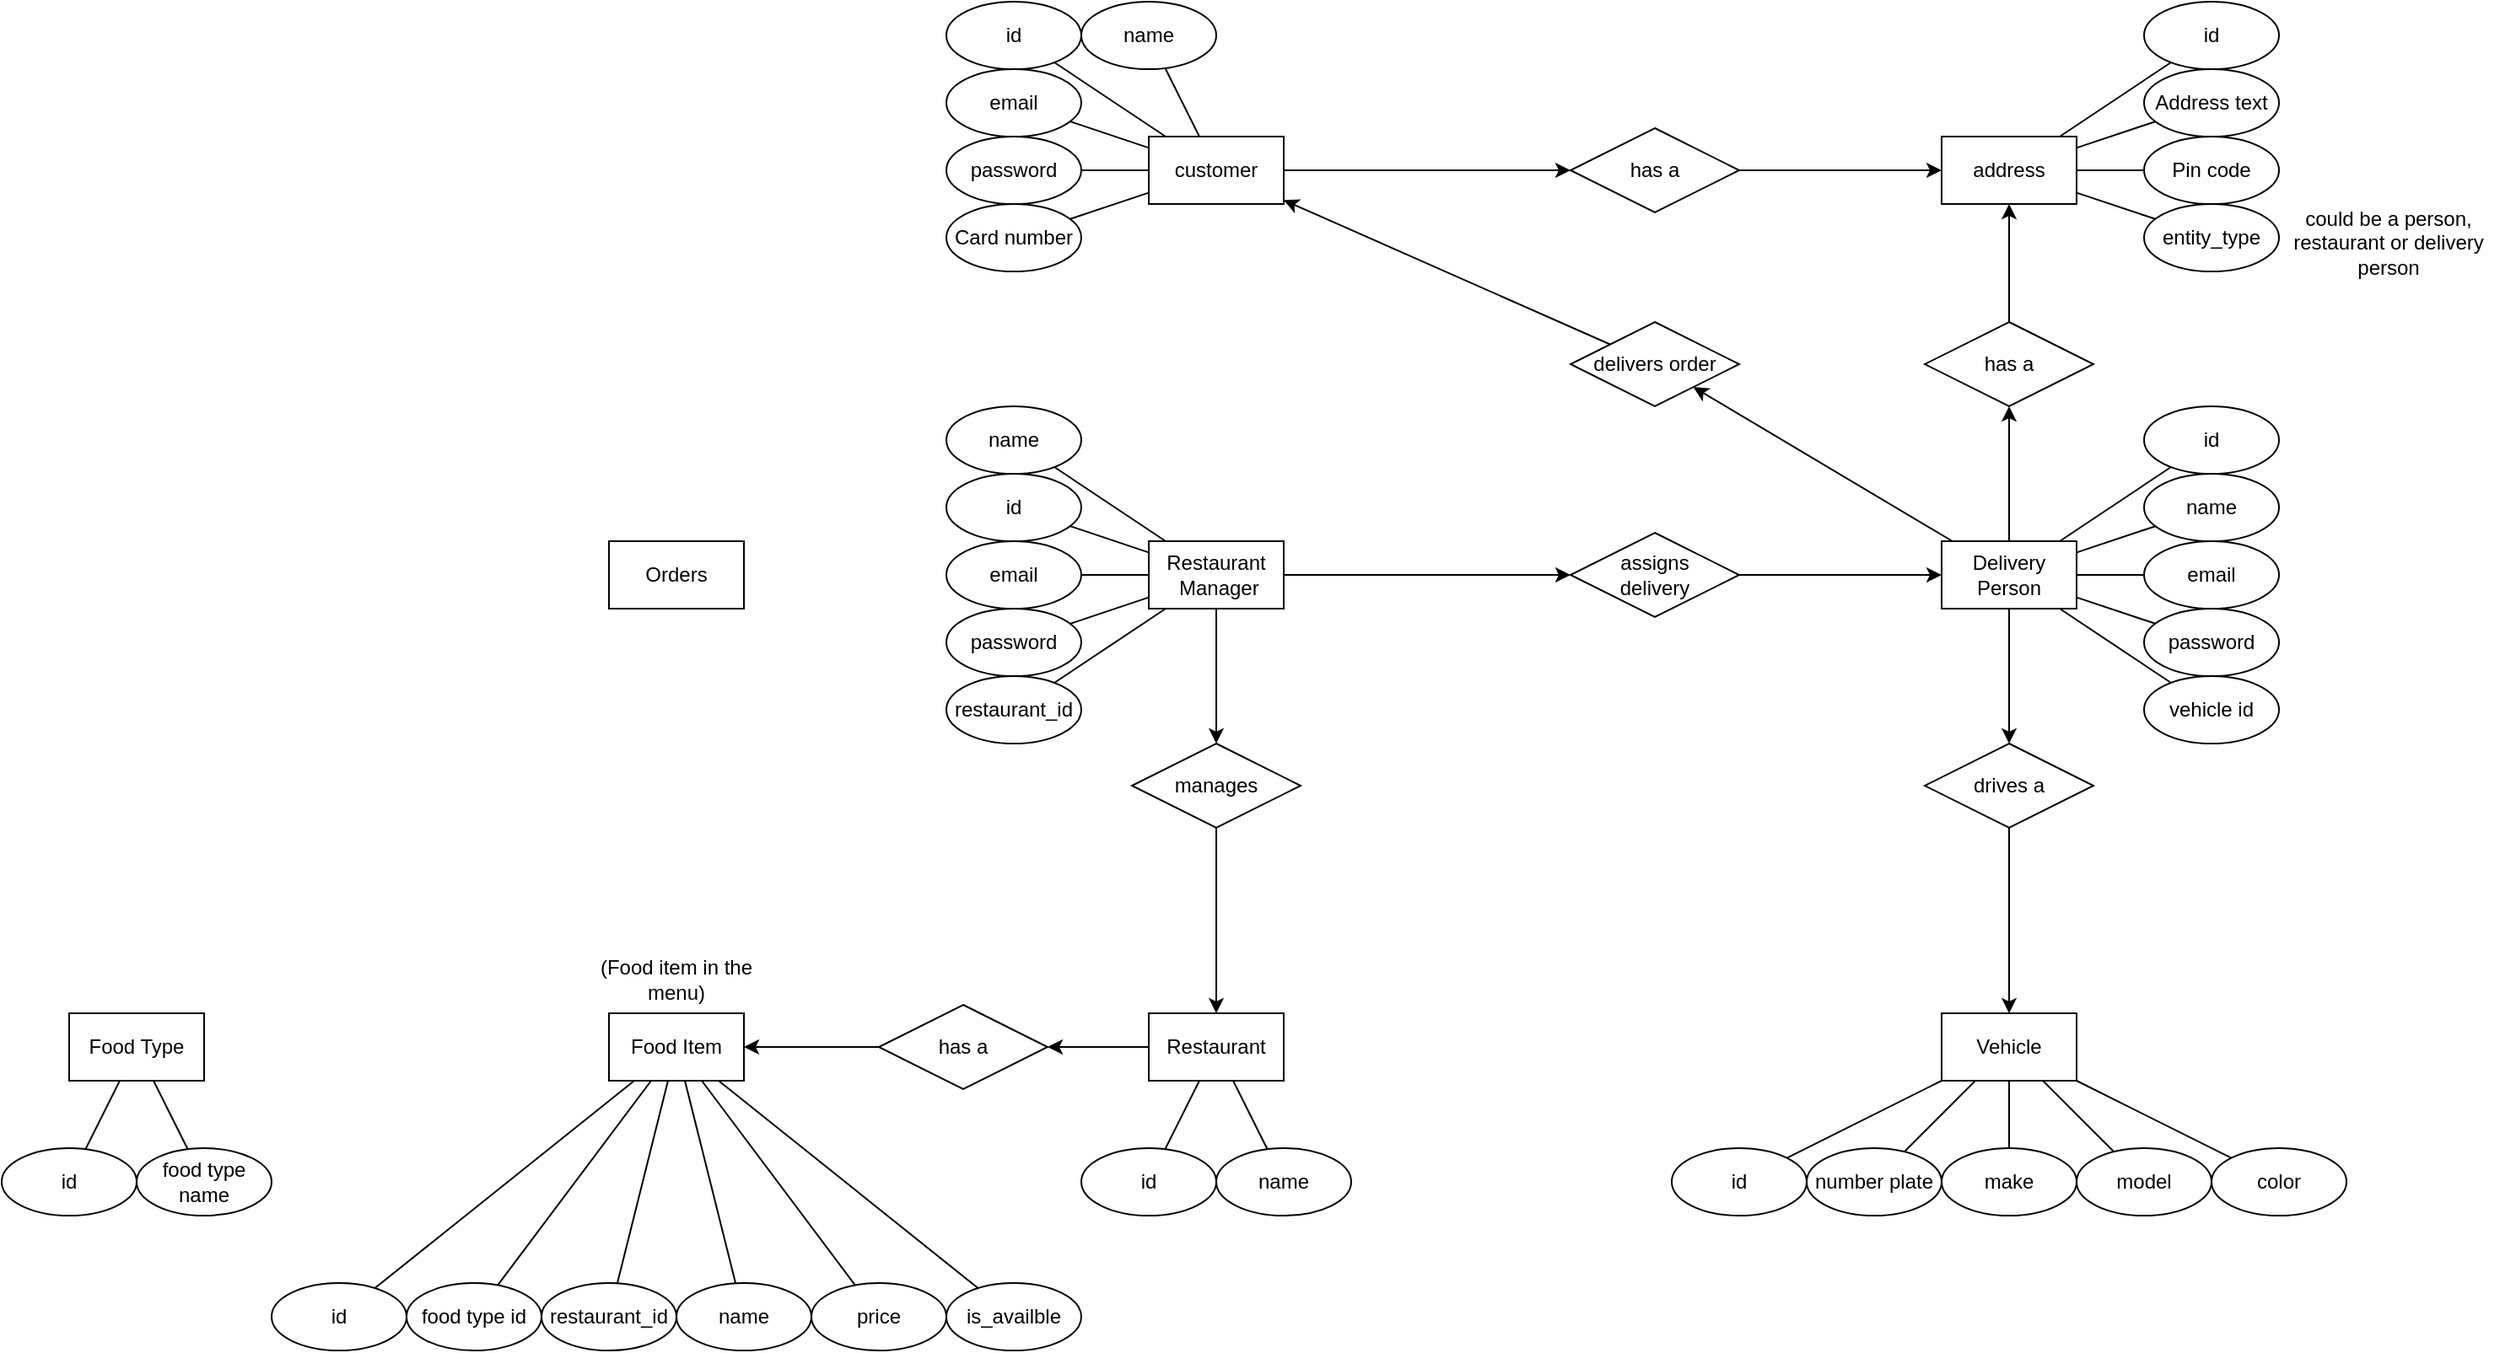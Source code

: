 <mxfile version="15.9.5" type="github">
  <diagram id="fd4n77I02KMqg5OLKuqp" name="Page-1">
    <mxGraphModel dx="2580" dy="893" grid="1" gridSize="10" guides="1" tooltips="1" connect="1" arrows="1" fold="1" page="1" pageScale="1" pageWidth="850" pageHeight="1100" math="0" shadow="0">
      <root>
        <mxCell id="0" />
        <mxCell id="1" parent="0" />
        <mxCell id="MphkFnUnFCBE37njWN6I-1" value="customer" style="rounded=0;whiteSpace=wrap;html=1;" vertex="1" parent="1">
          <mxGeometry x="160" y="80" width="80" height="40" as="geometry" />
        </mxCell>
        <mxCell id="MphkFnUnFCBE37njWN6I-2" value="id" style="ellipse;whiteSpace=wrap;html=1;" vertex="1" parent="1">
          <mxGeometry x="40" width="80" height="40" as="geometry" />
        </mxCell>
        <mxCell id="MphkFnUnFCBE37njWN6I-3" value="email" style="ellipse;whiteSpace=wrap;html=1;" vertex="1" parent="1">
          <mxGeometry x="40" y="40" width="80" height="40" as="geometry" />
        </mxCell>
        <mxCell id="MphkFnUnFCBE37njWN6I-4" value="password" style="ellipse;whiteSpace=wrap;html=1;" vertex="1" parent="1">
          <mxGeometry x="40" y="80" width="80" height="40" as="geometry" />
        </mxCell>
        <mxCell id="MphkFnUnFCBE37njWN6I-5" value="name" style="ellipse;whiteSpace=wrap;html=1;" vertex="1" parent="1">
          <mxGeometry x="120" width="80" height="40" as="geometry" />
        </mxCell>
        <mxCell id="MphkFnUnFCBE37njWN6I-6" value="address" style="rounded=0;whiteSpace=wrap;html=1;" vertex="1" parent="1">
          <mxGeometry x="630" y="80" width="80" height="40" as="geometry" />
        </mxCell>
        <mxCell id="MphkFnUnFCBE37njWN6I-7" value="" style="endArrow=none;html=1;rounded=0;" edge="1" parent="1" source="MphkFnUnFCBE37njWN6I-4" target="MphkFnUnFCBE37njWN6I-1">
          <mxGeometry width="50" height="50" relative="1" as="geometry">
            <mxPoint x="400" y="250" as="sourcePoint" />
            <mxPoint x="450" y="200" as="targetPoint" />
          </mxGeometry>
        </mxCell>
        <mxCell id="MphkFnUnFCBE37njWN6I-8" value="" style="endArrow=none;html=1;rounded=0;" edge="1" parent="1" source="MphkFnUnFCBE37njWN6I-3" target="MphkFnUnFCBE37njWN6I-1">
          <mxGeometry width="50" height="50" relative="1" as="geometry">
            <mxPoint x="130" y="110" as="sourcePoint" />
            <mxPoint x="170" y="110" as="targetPoint" />
          </mxGeometry>
        </mxCell>
        <mxCell id="MphkFnUnFCBE37njWN6I-9" value="" style="endArrow=none;html=1;rounded=0;" edge="1" parent="1" source="MphkFnUnFCBE37njWN6I-2" target="MphkFnUnFCBE37njWN6I-1">
          <mxGeometry width="50" height="50" relative="1" as="geometry">
            <mxPoint x="123.538" y="80.9" as="sourcePoint" />
            <mxPoint x="170" y="96.667" as="targetPoint" />
          </mxGeometry>
        </mxCell>
        <mxCell id="MphkFnUnFCBE37njWN6I-10" value="" style="endArrow=none;html=1;rounded=0;" edge="1" parent="1" source="MphkFnUnFCBE37njWN6I-5" target="MphkFnUnFCBE37njWN6I-1">
          <mxGeometry width="50" height="50" relative="1" as="geometry">
            <mxPoint x="114.0" y="46.0" as="sourcePoint" />
            <mxPoint x="180" y="90" as="targetPoint" />
          </mxGeometry>
        </mxCell>
        <mxCell id="MphkFnUnFCBE37njWN6I-11" value="" style="endArrow=classic;html=1;rounded=0;endFill=1;" edge="1" parent="1" source="MphkFnUnFCBE37njWN6I-1" target="MphkFnUnFCBE37njWN6I-12">
          <mxGeometry width="50" height="50" relative="1" as="geometry">
            <mxPoint x="400" y="250" as="sourcePoint" />
            <mxPoint x="450" y="200" as="targetPoint" />
          </mxGeometry>
        </mxCell>
        <mxCell id="MphkFnUnFCBE37njWN6I-12" value="has a" style="shape=rhombus;perimeter=rhombusPerimeter;whiteSpace=wrap;html=1;align=center;" vertex="1" parent="1">
          <mxGeometry x="410" y="75" width="100" height="50" as="geometry" />
        </mxCell>
        <mxCell id="MphkFnUnFCBE37njWN6I-13" value="" style="endArrow=classic;html=1;rounded=0;endFill=1;" edge="1" parent="1" source="MphkFnUnFCBE37njWN6I-12" target="MphkFnUnFCBE37njWN6I-6">
          <mxGeometry relative="1" as="geometry">
            <mxPoint x="440" y="230" as="sourcePoint" />
            <mxPoint x="600" y="230" as="targetPoint" />
          </mxGeometry>
        </mxCell>
        <mxCell id="MphkFnUnFCBE37njWN6I-14" value="id" style="ellipse;whiteSpace=wrap;html=1;align=center;" vertex="1" parent="1">
          <mxGeometry x="750" width="80" height="40" as="geometry" />
        </mxCell>
        <mxCell id="MphkFnUnFCBE37njWN6I-16" value="Address text" style="ellipse;whiteSpace=wrap;html=1;align=center;" vertex="1" parent="1">
          <mxGeometry x="750" y="40" width="80" height="40" as="geometry" />
        </mxCell>
        <mxCell id="MphkFnUnFCBE37njWN6I-17" value="Pin code" style="ellipse;whiteSpace=wrap;html=1;align=center;" vertex="1" parent="1">
          <mxGeometry x="750" y="80" width="80" height="40" as="geometry" />
        </mxCell>
        <mxCell id="MphkFnUnFCBE37njWN6I-19" value="Card number" style="ellipse;whiteSpace=wrap;html=1;align=center;" vertex="1" parent="1">
          <mxGeometry x="40" y="120" width="80" height="40" as="geometry" />
        </mxCell>
        <mxCell id="MphkFnUnFCBE37njWN6I-20" value="" style="endArrow=none;html=1;rounded=0;" edge="1" parent="1" source="MphkFnUnFCBE37njWN6I-6" target="MphkFnUnFCBE37njWN6I-14">
          <mxGeometry relative="1" as="geometry">
            <mxPoint x="560" y="200" as="sourcePoint" />
            <mxPoint x="720" y="200" as="targetPoint" />
          </mxGeometry>
        </mxCell>
        <mxCell id="MphkFnUnFCBE37njWN6I-22" value="" style="endArrow=none;html=1;rounded=0;" edge="1" parent="1" source="MphkFnUnFCBE37njWN6I-6" target="MphkFnUnFCBE37njWN6I-16">
          <mxGeometry relative="1" as="geometry">
            <mxPoint x="700" y="100" as="sourcePoint" />
            <mxPoint x="720.299" y="59.403" as="targetPoint" />
          </mxGeometry>
        </mxCell>
        <mxCell id="MphkFnUnFCBE37njWN6I-23" value="" style="endArrow=none;html=1;rounded=0;" edge="1" parent="1" source="MphkFnUnFCBE37njWN6I-6" target="MphkFnUnFCBE37njWN6I-17">
          <mxGeometry relative="1" as="geometry">
            <mxPoint x="710" y="110" as="sourcePoint" />
            <mxPoint x="730.299" y="69.403" as="targetPoint" />
          </mxGeometry>
        </mxCell>
        <mxCell id="MphkFnUnFCBE37njWN6I-25" value="" style="endArrow=none;html=1;rounded=0;" edge="1" parent="1" source="MphkFnUnFCBE37njWN6I-1" target="MphkFnUnFCBE37njWN6I-19">
          <mxGeometry relative="1" as="geometry">
            <mxPoint x="350" y="140" as="sourcePoint" />
            <mxPoint x="510" y="140" as="targetPoint" />
          </mxGeometry>
        </mxCell>
        <mxCell id="MphkFnUnFCBE37njWN6I-26" value="&lt;div&gt;Restaurant&lt;/div&gt;&amp;nbsp;Manager" style="rounded=0;whiteSpace=wrap;html=1;" vertex="1" parent="1">
          <mxGeometry x="160" y="320" width="80" height="40" as="geometry" />
        </mxCell>
        <mxCell id="MphkFnUnFCBE37njWN6I-28" value="Delivery Person" style="rounded=0;whiteSpace=wrap;html=1;" vertex="1" parent="1">
          <mxGeometry x="630" y="320" width="80" height="40" as="geometry" />
        </mxCell>
        <mxCell id="MphkFnUnFCBE37njWN6I-29" value="" style="endArrow=classic;html=1;rounded=0;endFill=1;" edge="1" parent="1" target="MphkFnUnFCBE37njWN6I-30" source="MphkFnUnFCBE37njWN6I-26">
          <mxGeometry width="50" height="50" relative="1" as="geometry">
            <mxPoint x="240" y="290" as="sourcePoint" />
            <mxPoint x="450" y="390" as="targetPoint" />
          </mxGeometry>
        </mxCell>
        <mxCell id="MphkFnUnFCBE37njWN6I-30" value="&lt;div&gt;assigns&lt;/div&gt;&lt;div&gt;delivery&lt;/div&gt;" style="shape=rhombus;perimeter=rhombusPerimeter;whiteSpace=wrap;html=1;align=center;" vertex="1" parent="1">
          <mxGeometry x="410" y="315" width="100" height="50" as="geometry" />
        </mxCell>
        <mxCell id="MphkFnUnFCBE37njWN6I-31" value="" style="endArrow=classic;html=1;rounded=0;endFill=1;" edge="1" parent="1" source="MphkFnUnFCBE37njWN6I-30" target="MphkFnUnFCBE37njWN6I-28">
          <mxGeometry relative="1" as="geometry">
            <mxPoint x="440" y="420" as="sourcePoint" />
            <mxPoint x="580" y="290" as="targetPoint" />
          </mxGeometry>
        </mxCell>
        <mxCell id="MphkFnUnFCBE37njWN6I-32" value="" style="endArrow=none;html=1;rounded=0;startArrow=classic;startFill=1;" edge="1" parent="1" target="MphkFnUnFCBE37njWN6I-33" source="MphkFnUnFCBE37njWN6I-1">
          <mxGeometry width="50" height="50" relative="1" as="geometry">
            <mxPoint x="240" y="175" as="sourcePoint" />
            <mxPoint x="450" y="275" as="targetPoint" />
          </mxGeometry>
        </mxCell>
        <mxCell id="MphkFnUnFCBE37njWN6I-33" value="delivers order" style="shape=rhombus;perimeter=rhombusPerimeter;whiteSpace=wrap;html=1;align=center;" vertex="1" parent="1">
          <mxGeometry x="410" y="190" width="100" height="50" as="geometry" />
        </mxCell>
        <mxCell id="MphkFnUnFCBE37njWN6I-34" value="" style="endArrow=none;html=1;rounded=0;startArrow=classic;startFill=1;" edge="1" parent="1" source="MphkFnUnFCBE37njWN6I-33" target="MphkFnUnFCBE37njWN6I-28">
          <mxGeometry relative="1" as="geometry">
            <mxPoint x="440" y="335" as="sourcePoint" />
            <mxPoint x="580" y="205" as="targetPoint" />
          </mxGeometry>
        </mxCell>
        <mxCell id="MphkFnUnFCBE37njWN6I-35" value="id" style="ellipse;whiteSpace=wrap;html=1;align=center;" vertex="1" parent="1">
          <mxGeometry x="750" y="240" width="80" height="40" as="geometry" />
        </mxCell>
        <mxCell id="MphkFnUnFCBE37njWN6I-36" value="name" style="ellipse;whiteSpace=wrap;html=1;align=center;" vertex="1" parent="1">
          <mxGeometry x="750" y="280" width="80" height="40" as="geometry" />
        </mxCell>
        <mxCell id="MphkFnUnFCBE37njWN6I-39" value="" style="endArrow=none;html=1;rounded=0;" edge="1" parent="1" source="MphkFnUnFCBE37njWN6I-28" target="MphkFnUnFCBE37njWN6I-35">
          <mxGeometry relative="1" as="geometry">
            <mxPoint x="580" y="220" as="sourcePoint" />
            <mxPoint x="740" y="220" as="targetPoint" />
          </mxGeometry>
        </mxCell>
        <mxCell id="MphkFnUnFCBE37njWN6I-40" value="" style="endArrow=none;html=1;rounded=0;" edge="1" parent="1" source="MphkFnUnFCBE37njWN6I-28" target="MphkFnUnFCBE37njWN6I-36">
          <mxGeometry relative="1" as="geometry">
            <mxPoint x="720" y="333.333" as="sourcePoint" />
            <mxPoint x="765.449" y="320.077" as="targetPoint" />
          </mxGeometry>
        </mxCell>
        <mxCell id="MphkFnUnFCBE37njWN6I-42" value="email" style="ellipse;whiteSpace=wrap;html=1;align=center;" vertex="1" parent="1">
          <mxGeometry x="750" y="320" width="80" height="40" as="geometry" />
        </mxCell>
        <mxCell id="MphkFnUnFCBE37njWN6I-43" value="password" style="ellipse;whiteSpace=wrap;html=1;align=center;" vertex="1" parent="1">
          <mxGeometry x="750" y="360" width="80" height="40" as="geometry" />
        </mxCell>
        <mxCell id="MphkFnUnFCBE37njWN6I-44" value="vehicle id" style="ellipse;whiteSpace=wrap;html=1;align=center;" vertex="1" parent="1">
          <mxGeometry x="750" y="400" width="80" height="40" as="geometry" />
        </mxCell>
        <mxCell id="MphkFnUnFCBE37njWN6I-45" value="" style="endArrow=none;html=1;rounded=0;" edge="1" parent="1" source="MphkFnUnFCBE37njWN6I-28" target="MphkFnUnFCBE37njWN6I-42">
          <mxGeometry relative="1" as="geometry">
            <mxPoint x="660" y="360" as="sourcePoint" />
            <mxPoint x="820" y="360" as="targetPoint" />
          </mxGeometry>
        </mxCell>
        <mxCell id="MphkFnUnFCBE37njWN6I-46" value="" style="endArrow=none;html=1;rounded=0;" edge="1" parent="1" source="MphkFnUnFCBE37njWN6I-28" target="MphkFnUnFCBE37njWN6I-43">
          <mxGeometry relative="1" as="geometry">
            <mxPoint x="660" y="360" as="sourcePoint" />
            <mxPoint x="820" y="360" as="targetPoint" />
          </mxGeometry>
        </mxCell>
        <mxCell id="MphkFnUnFCBE37njWN6I-47" value="" style="endArrow=none;html=1;rounded=0;" edge="1" parent="1" source="MphkFnUnFCBE37njWN6I-28" target="MphkFnUnFCBE37njWN6I-44">
          <mxGeometry relative="1" as="geometry">
            <mxPoint x="660" y="360" as="sourcePoint" />
            <mxPoint x="820" y="360" as="targetPoint" />
          </mxGeometry>
        </mxCell>
        <mxCell id="MphkFnUnFCBE37njWN6I-49" value="" style="endArrow=none;html=1;rounded=0;startArrow=classic;startFill=1;" edge="1" parent="1" target="MphkFnUnFCBE37njWN6I-50">
          <mxGeometry width="50" height="50" relative="1" as="geometry">
            <mxPoint x="670" y="600" as="sourcePoint" />
            <mxPoint x="770" y="575" as="targetPoint" />
          </mxGeometry>
        </mxCell>
        <mxCell id="MphkFnUnFCBE37njWN6I-50" value="drives a" style="shape=rhombus;perimeter=rhombusPerimeter;whiteSpace=wrap;html=1;align=center;" vertex="1" parent="1">
          <mxGeometry x="620" y="440" width="100" height="50" as="geometry" />
        </mxCell>
        <mxCell id="MphkFnUnFCBE37njWN6I-51" value="" style="endArrow=none;html=1;rounded=0;startArrow=classic;startFill=1;" edge="1" parent="1" source="MphkFnUnFCBE37njWN6I-50" target="MphkFnUnFCBE37njWN6I-28">
          <mxGeometry relative="1" as="geometry">
            <mxPoint x="660" y="605" as="sourcePoint" />
            <mxPoint x="766.314" y="370" as="targetPoint" />
          </mxGeometry>
        </mxCell>
        <mxCell id="MphkFnUnFCBE37njWN6I-52" value="Vehicle" style="rounded=0;whiteSpace=wrap;html=1;" vertex="1" parent="1">
          <mxGeometry x="630" y="600" width="80" height="40" as="geometry" />
        </mxCell>
        <mxCell id="MphkFnUnFCBE37njWN6I-53" value="" style="endArrow=classic;html=1;rounded=0;endFill=1;" edge="1" parent="1" target="MphkFnUnFCBE37njWN6I-54" source="MphkFnUnFCBE37njWN6I-28">
          <mxGeometry width="50" height="50" relative="1" as="geometry">
            <mxPoint x="493.333" y="315" as="sourcePoint" />
            <mxPoint x="760" y="305" as="targetPoint" />
          </mxGeometry>
        </mxCell>
        <mxCell id="MphkFnUnFCBE37njWN6I-54" value="&lt;div&gt;has a&lt;/div&gt;" style="shape=rhombus;perimeter=rhombusPerimeter;whiteSpace=wrap;html=1;align=center;" vertex="1" parent="1">
          <mxGeometry x="620" y="190" width="100" height="50" as="geometry" />
        </mxCell>
        <mxCell id="MphkFnUnFCBE37njWN6I-55" value="" style="endArrow=classic;html=1;rounded=0;endFill=1;" edge="1" parent="1" source="MphkFnUnFCBE37njWN6I-54" target="MphkFnUnFCBE37njWN6I-6">
          <mxGeometry relative="1" as="geometry">
            <mxPoint x="650" y="335" as="sourcePoint" />
            <mxPoint x="493.333" y="115" as="targetPoint" />
          </mxGeometry>
        </mxCell>
        <mxCell id="MphkFnUnFCBE37njWN6I-57" value="id" style="ellipse;whiteSpace=wrap;html=1;align=center;" vertex="1" parent="1">
          <mxGeometry x="470" y="680" width="80" height="40" as="geometry" />
        </mxCell>
        <mxCell id="MphkFnUnFCBE37njWN6I-58" value="number plate" style="ellipse;whiteSpace=wrap;html=1;align=center;" vertex="1" parent="1">
          <mxGeometry x="550" y="680" width="80" height="40" as="geometry" />
        </mxCell>
        <mxCell id="MphkFnUnFCBE37njWN6I-59" value="make" style="ellipse;whiteSpace=wrap;html=1;align=center;" vertex="1" parent="1">
          <mxGeometry x="630" y="680" width="80" height="40" as="geometry" />
        </mxCell>
        <mxCell id="MphkFnUnFCBE37njWN6I-62" value="model" style="ellipse;whiteSpace=wrap;html=1;align=center;" vertex="1" parent="1">
          <mxGeometry x="710" y="680" width="80" height="40" as="geometry" />
        </mxCell>
        <mxCell id="MphkFnUnFCBE37njWN6I-63" value="color" style="ellipse;whiteSpace=wrap;html=1;align=center;" vertex="1" parent="1">
          <mxGeometry x="790" y="680" width="80" height="40" as="geometry" />
        </mxCell>
        <mxCell id="MphkFnUnFCBE37njWN6I-64" value="" style="endArrow=none;html=1;rounded=0;" edge="1" parent="1" source="MphkFnUnFCBE37njWN6I-52" target="MphkFnUnFCBE37njWN6I-57">
          <mxGeometry relative="1" as="geometry">
            <mxPoint x="630" y="600" as="sourcePoint" />
            <mxPoint x="790" y="600" as="targetPoint" />
          </mxGeometry>
        </mxCell>
        <mxCell id="MphkFnUnFCBE37njWN6I-67" value="" style="endArrow=none;html=1;rounded=0;" edge="1" parent="1" source="MphkFnUnFCBE37njWN6I-52" target="MphkFnUnFCBE37njWN6I-58">
          <mxGeometry relative="1" as="geometry">
            <mxPoint x="680" y="600" as="sourcePoint" />
            <mxPoint x="840" y="600" as="targetPoint" />
          </mxGeometry>
        </mxCell>
        <mxCell id="MphkFnUnFCBE37njWN6I-68" value="" style="endArrow=none;html=1;rounded=0;" edge="1" parent="1" source="MphkFnUnFCBE37njWN6I-52" target="MphkFnUnFCBE37njWN6I-59">
          <mxGeometry relative="1" as="geometry">
            <mxPoint x="680" y="600" as="sourcePoint" />
            <mxPoint x="840" y="600" as="targetPoint" />
          </mxGeometry>
        </mxCell>
        <mxCell id="MphkFnUnFCBE37njWN6I-69" value="" style="endArrow=none;html=1;rounded=0;" edge="1" parent="1" source="MphkFnUnFCBE37njWN6I-52" target="MphkFnUnFCBE37njWN6I-62">
          <mxGeometry relative="1" as="geometry">
            <mxPoint x="680" y="600" as="sourcePoint" />
            <mxPoint x="840" y="600" as="targetPoint" />
          </mxGeometry>
        </mxCell>
        <mxCell id="MphkFnUnFCBE37njWN6I-70" value="" style="endArrow=none;html=1;rounded=0;" edge="1" parent="1" source="MphkFnUnFCBE37njWN6I-52" target="MphkFnUnFCBE37njWN6I-63">
          <mxGeometry relative="1" as="geometry">
            <mxPoint x="680" y="600" as="sourcePoint" />
            <mxPoint x="840" y="600" as="targetPoint" />
          </mxGeometry>
        </mxCell>
        <mxCell id="MphkFnUnFCBE37njWN6I-71" value="Food Item" style="rounded=0;whiteSpace=wrap;html=1;" vertex="1" parent="1">
          <mxGeometry x="-160" y="600" width="80" height="40" as="geometry" />
        </mxCell>
        <mxCell id="MphkFnUnFCBE37njWN6I-73" value="Orders" style="rounded=0;whiteSpace=wrap;html=1;" vertex="1" parent="1">
          <mxGeometry x="-160" y="320" width="80" height="40" as="geometry" />
        </mxCell>
        <mxCell id="MphkFnUnFCBE37njWN6I-74" value="" style="endArrow=none;html=1;rounded=0;startArrow=classic;startFill=1;" edge="1" parent="1" target="MphkFnUnFCBE37njWN6I-75" source="MphkFnUnFCBE37njWN6I-94">
          <mxGeometry width="50" height="50" relative="1" as="geometry">
            <mxPoint x="200" y="560" as="sourcePoint" />
            <mxPoint x="300" y="605" as="targetPoint" />
          </mxGeometry>
        </mxCell>
        <mxCell id="MphkFnUnFCBE37njWN6I-75" value="manages" style="shape=rhombus;perimeter=rhombusPerimeter;whiteSpace=wrap;html=1;align=center;" vertex="1" parent="1">
          <mxGeometry x="150" y="440" width="100" height="50" as="geometry" />
        </mxCell>
        <mxCell id="MphkFnUnFCBE37njWN6I-76" value="" style="endArrow=none;html=1;rounded=0;startArrow=classic;startFill=1;" edge="1" parent="1" source="MphkFnUnFCBE37njWN6I-75" target="MphkFnUnFCBE37njWN6I-26">
          <mxGeometry relative="1" as="geometry">
            <mxPoint x="190" y="635" as="sourcePoint" />
            <mxPoint x="200" y="370" as="targetPoint" />
          </mxGeometry>
        </mxCell>
        <mxCell id="MphkFnUnFCBE37njWN6I-77" value="entity_type" style="ellipse;whiteSpace=wrap;html=1;align=center;" vertex="1" parent="1">
          <mxGeometry x="750" y="120" width="80" height="40" as="geometry" />
        </mxCell>
        <mxCell id="MphkFnUnFCBE37njWN6I-78" value="&lt;div&gt;could be a person, restaurant or delivery person&lt;br&gt;&lt;/div&gt;" style="text;html=1;strokeColor=none;fillColor=none;align=center;verticalAlign=middle;whiteSpace=wrap;rounded=0;" vertex="1" parent="1">
          <mxGeometry x="830" y="125" width="130" height="35" as="geometry" />
        </mxCell>
        <mxCell id="MphkFnUnFCBE37njWN6I-79" value="" style="endArrow=none;html=1;rounded=0;" edge="1" parent="1" source="MphkFnUnFCBE37njWN6I-6" target="MphkFnUnFCBE37njWN6I-77">
          <mxGeometry relative="1" as="geometry">
            <mxPoint x="710" y="120" as="sourcePoint" />
            <mxPoint x="870" y="120" as="targetPoint" />
          </mxGeometry>
        </mxCell>
        <mxCell id="MphkFnUnFCBE37njWN6I-80" value="id" style="ellipse;whiteSpace=wrap;html=1;" vertex="1" parent="1">
          <mxGeometry x="40" y="280" width="80" height="40" as="geometry" />
        </mxCell>
        <mxCell id="MphkFnUnFCBE37njWN6I-81" value="email" style="ellipse;whiteSpace=wrap;html=1;" vertex="1" parent="1">
          <mxGeometry x="40" y="320" width="80" height="40" as="geometry" />
        </mxCell>
        <mxCell id="MphkFnUnFCBE37njWN6I-82" value="password" style="ellipse;whiteSpace=wrap;html=1;" vertex="1" parent="1">
          <mxGeometry x="40" y="360" width="80" height="40" as="geometry" />
        </mxCell>
        <mxCell id="MphkFnUnFCBE37njWN6I-83" value="name" style="ellipse;whiteSpace=wrap;html=1;" vertex="1" parent="1">
          <mxGeometry x="40" y="240" width="80" height="40" as="geometry" />
        </mxCell>
        <mxCell id="MphkFnUnFCBE37njWN6I-84" value="" style="endArrow=none;html=1;rounded=0;" edge="1" parent="1" source="MphkFnUnFCBE37njWN6I-82" target="MphkFnUnFCBE37njWN6I-26">
          <mxGeometry relative="1" as="geometry">
            <mxPoint x="290" y="220" as="sourcePoint" />
            <mxPoint x="450" y="220" as="targetPoint" />
          </mxGeometry>
        </mxCell>
        <mxCell id="MphkFnUnFCBE37njWN6I-85" value="" style="endArrow=none;html=1;rounded=0;" edge="1" parent="1" source="MphkFnUnFCBE37njWN6I-81" target="MphkFnUnFCBE37njWN6I-26">
          <mxGeometry relative="1" as="geometry">
            <mxPoint x="290" y="220" as="sourcePoint" />
            <mxPoint x="450" y="220" as="targetPoint" />
          </mxGeometry>
        </mxCell>
        <mxCell id="MphkFnUnFCBE37njWN6I-86" value="" style="endArrow=none;html=1;rounded=0;" edge="1" parent="1" source="MphkFnUnFCBE37njWN6I-80" target="MphkFnUnFCBE37njWN6I-26">
          <mxGeometry relative="1" as="geometry">
            <mxPoint x="290" y="220" as="sourcePoint" />
            <mxPoint x="450" y="220" as="targetPoint" />
          </mxGeometry>
        </mxCell>
        <mxCell id="MphkFnUnFCBE37njWN6I-87" value="" style="endArrow=none;html=1;rounded=0;" edge="1" parent="1" source="MphkFnUnFCBE37njWN6I-83" target="MphkFnUnFCBE37njWN6I-26">
          <mxGeometry relative="1" as="geometry">
            <mxPoint x="290" y="220" as="sourcePoint" />
            <mxPoint x="450" y="220" as="targetPoint" />
          </mxGeometry>
        </mxCell>
        <mxCell id="MphkFnUnFCBE37njWN6I-89" value="food type id" style="ellipse;whiteSpace=wrap;html=1;align=center;" vertex="1" parent="1">
          <mxGeometry x="-280" y="760" width="80" height="40" as="geometry" />
        </mxCell>
        <mxCell id="MphkFnUnFCBE37njWN6I-90" value="id" style="ellipse;whiteSpace=wrap;html=1;align=center;" vertex="1" parent="1">
          <mxGeometry x="-360" y="760" width="80" height="40" as="geometry" />
        </mxCell>
        <mxCell id="MphkFnUnFCBE37njWN6I-91" value="restaurant_id" style="ellipse;whiteSpace=wrap;html=1;" vertex="1" parent="1">
          <mxGeometry x="40" y="400" width="80" height="40" as="geometry" />
        </mxCell>
        <mxCell id="MphkFnUnFCBE37njWN6I-92" value="" style="endArrow=none;html=1;rounded=0;" edge="1" parent="1" source="MphkFnUnFCBE37njWN6I-91" target="MphkFnUnFCBE37njWN6I-26">
          <mxGeometry relative="1" as="geometry">
            <mxPoint x="20" y="430" as="sourcePoint" />
            <mxPoint x="180" y="430" as="targetPoint" />
          </mxGeometry>
        </mxCell>
        <mxCell id="MphkFnUnFCBE37njWN6I-93" value="restaurant_id" style="ellipse;whiteSpace=wrap;html=1;align=center;" vertex="1" parent="1">
          <mxGeometry x="-200" y="760" width="80" height="40" as="geometry" />
        </mxCell>
        <mxCell id="MphkFnUnFCBE37njWN6I-94" value="Restaurant" style="rounded=0;whiteSpace=wrap;html=1;" vertex="1" parent="1">
          <mxGeometry x="160" y="600" width="80" height="40" as="geometry" />
        </mxCell>
        <mxCell id="MphkFnUnFCBE37njWN6I-96" value="" style="endArrow=none;html=1;rounded=0;startArrow=classic;startFill=1;" edge="1" parent="1" target="MphkFnUnFCBE37njWN6I-97" source="MphkFnUnFCBE37njWN6I-71">
          <mxGeometry width="50" height="50" relative="1" as="geometry">
            <mxPoint x="340" y="630" as="sourcePoint" />
            <mxPoint x="440" y="635" as="targetPoint" />
          </mxGeometry>
        </mxCell>
        <mxCell id="MphkFnUnFCBE37njWN6I-97" value="has a" style="shape=rhombus;perimeter=rhombusPerimeter;whiteSpace=wrap;html=1;align=center;" vertex="1" parent="1">
          <mxGeometry y="595" width="100" height="50" as="geometry" />
        </mxCell>
        <mxCell id="MphkFnUnFCBE37njWN6I-98" value="" style="endArrow=none;html=1;rounded=0;startArrow=classic;startFill=1;" edge="1" parent="1" source="MphkFnUnFCBE37njWN6I-97" target="MphkFnUnFCBE37njWN6I-94">
          <mxGeometry relative="1" as="geometry">
            <mxPoint x="80" y="665" as="sourcePoint" />
            <mxPoint x="170" y="680" as="targetPoint" />
          </mxGeometry>
        </mxCell>
        <mxCell id="MphkFnUnFCBE37njWN6I-99" value="id" style="ellipse;whiteSpace=wrap;html=1;align=center;" vertex="1" parent="1">
          <mxGeometry x="120" y="680" width="80" height="40" as="geometry" />
        </mxCell>
        <mxCell id="MphkFnUnFCBE37njWN6I-100" value="name" style="ellipse;whiteSpace=wrap;html=1;align=center;" vertex="1" parent="1">
          <mxGeometry x="200" y="680" width="80" height="40" as="geometry" />
        </mxCell>
        <mxCell id="MphkFnUnFCBE37njWN6I-102" value="Food Type" style="rounded=0;whiteSpace=wrap;html=1;" vertex="1" parent="1">
          <mxGeometry x="-480" y="600" width="80" height="40" as="geometry" />
        </mxCell>
        <mxCell id="MphkFnUnFCBE37njWN6I-103" value="food type name" style="ellipse;whiteSpace=wrap;html=1;align=center;" vertex="1" parent="1">
          <mxGeometry x="-440" y="680" width="80" height="40" as="geometry" />
        </mxCell>
        <mxCell id="MphkFnUnFCBE37njWN6I-104" value="id" style="ellipse;whiteSpace=wrap;html=1;align=center;" vertex="1" parent="1">
          <mxGeometry x="-520" y="680" width="80" height="40" as="geometry" />
        </mxCell>
        <mxCell id="MphkFnUnFCBE37njWN6I-105" value="" style="endArrow=none;html=1;rounded=0;" edge="1" parent="1" source="MphkFnUnFCBE37njWN6I-102" target="MphkFnUnFCBE37njWN6I-104">
          <mxGeometry relative="1" as="geometry">
            <mxPoint x="-330" y="620" as="sourcePoint" />
            <mxPoint x="-170" y="620" as="targetPoint" />
          </mxGeometry>
        </mxCell>
        <mxCell id="MphkFnUnFCBE37njWN6I-106" value="" style="endArrow=none;html=1;rounded=0;" edge="1" parent="1" source="MphkFnUnFCBE37njWN6I-102" target="MphkFnUnFCBE37njWN6I-103">
          <mxGeometry relative="1" as="geometry">
            <mxPoint x="-330" y="620" as="sourcePoint" />
            <mxPoint x="-170" y="620" as="targetPoint" />
          </mxGeometry>
        </mxCell>
        <mxCell id="MphkFnUnFCBE37njWN6I-108" value="" style="endArrow=none;html=1;rounded=0;" edge="1" parent="1" source="MphkFnUnFCBE37njWN6I-99" target="MphkFnUnFCBE37njWN6I-94">
          <mxGeometry relative="1" as="geometry">
            <mxPoint x="-60" y="580" as="sourcePoint" />
            <mxPoint x="100" y="580" as="targetPoint" />
          </mxGeometry>
        </mxCell>
        <mxCell id="MphkFnUnFCBE37njWN6I-109" value="" style="endArrow=none;html=1;rounded=0;" edge="1" parent="1" source="MphkFnUnFCBE37njWN6I-100" target="MphkFnUnFCBE37njWN6I-94">
          <mxGeometry relative="1" as="geometry">
            <mxPoint x="-60" y="580" as="sourcePoint" />
            <mxPoint x="100" y="580" as="targetPoint" />
          </mxGeometry>
        </mxCell>
        <mxCell id="MphkFnUnFCBE37njWN6I-110" value="(Food item in the menu)" style="text;html=1;strokeColor=none;fillColor=none;align=center;verticalAlign=middle;whiteSpace=wrap;rounded=0;" vertex="1" parent="1">
          <mxGeometry x="-170" y="565" width="100" height="30" as="geometry" />
        </mxCell>
        <mxCell id="MphkFnUnFCBE37njWN6I-111" value="name" style="ellipse;whiteSpace=wrap;html=1;align=center;" vertex="1" parent="1">
          <mxGeometry x="-120" y="760" width="80" height="40" as="geometry" />
        </mxCell>
        <mxCell id="MphkFnUnFCBE37njWN6I-112" value="price" style="ellipse;whiteSpace=wrap;html=1;align=center;" vertex="1" parent="1">
          <mxGeometry x="-40" y="760" width="80" height="40" as="geometry" />
        </mxCell>
        <mxCell id="MphkFnUnFCBE37njWN6I-113" value="is_availble" style="ellipse;whiteSpace=wrap;html=1;align=center;" vertex="1" parent="1">
          <mxGeometry x="40" y="760" width="80" height="40" as="geometry" />
        </mxCell>
        <mxCell id="MphkFnUnFCBE37njWN6I-114" value="" style="endArrow=none;html=1;rounded=0;" edge="1" parent="1" source="MphkFnUnFCBE37njWN6I-71" target="MphkFnUnFCBE37njWN6I-90">
          <mxGeometry relative="1" as="geometry">
            <mxPoint x="-120" y="710" as="sourcePoint" />
            <mxPoint x="40" y="710" as="targetPoint" />
          </mxGeometry>
        </mxCell>
        <mxCell id="MphkFnUnFCBE37njWN6I-115" value="" style="endArrow=none;html=1;rounded=0;" edge="1" parent="1" source="MphkFnUnFCBE37njWN6I-71" target="MphkFnUnFCBE37njWN6I-89">
          <mxGeometry relative="1" as="geometry">
            <mxPoint x="-120" y="710" as="sourcePoint" />
            <mxPoint x="40" y="710" as="targetPoint" />
          </mxGeometry>
        </mxCell>
        <mxCell id="MphkFnUnFCBE37njWN6I-116" value="" style="endArrow=none;html=1;rounded=0;" edge="1" parent="1" source="MphkFnUnFCBE37njWN6I-71" target="MphkFnUnFCBE37njWN6I-93">
          <mxGeometry relative="1" as="geometry">
            <mxPoint x="-120" y="710" as="sourcePoint" />
            <mxPoint x="40" y="710" as="targetPoint" />
          </mxGeometry>
        </mxCell>
        <mxCell id="MphkFnUnFCBE37njWN6I-117" value="" style="endArrow=none;html=1;rounded=0;" edge="1" parent="1" source="MphkFnUnFCBE37njWN6I-71" target="MphkFnUnFCBE37njWN6I-111">
          <mxGeometry relative="1" as="geometry">
            <mxPoint x="-120" y="710" as="sourcePoint" />
            <mxPoint x="40" y="710" as="targetPoint" />
          </mxGeometry>
        </mxCell>
        <mxCell id="MphkFnUnFCBE37njWN6I-118" value="" style="endArrow=none;html=1;rounded=0;" edge="1" parent="1" source="MphkFnUnFCBE37njWN6I-71" target="MphkFnUnFCBE37njWN6I-112">
          <mxGeometry relative="1" as="geometry">
            <mxPoint x="-120" y="710" as="sourcePoint" />
            <mxPoint x="40" y="710" as="targetPoint" />
          </mxGeometry>
        </mxCell>
        <mxCell id="MphkFnUnFCBE37njWN6I-119" value="" style="endArrow=none;html=1;rounded=0;" edge="1" parent="1" source="MphkFnUnFCBE37njWN6I-71" target="MphkFnUnFCBE37njWN6I-113">
          <mxGeometry relative="1" as="geometry">
            <mxPoint x="-120" y="710" as="sourcePoint" />
            <mxPoint x="40" y="710" as="targetPoint" />
          </mxGeometry>
        </mxCell>
      </root>
    </mxGraphModel>
  </diagram>
</mxfile>
